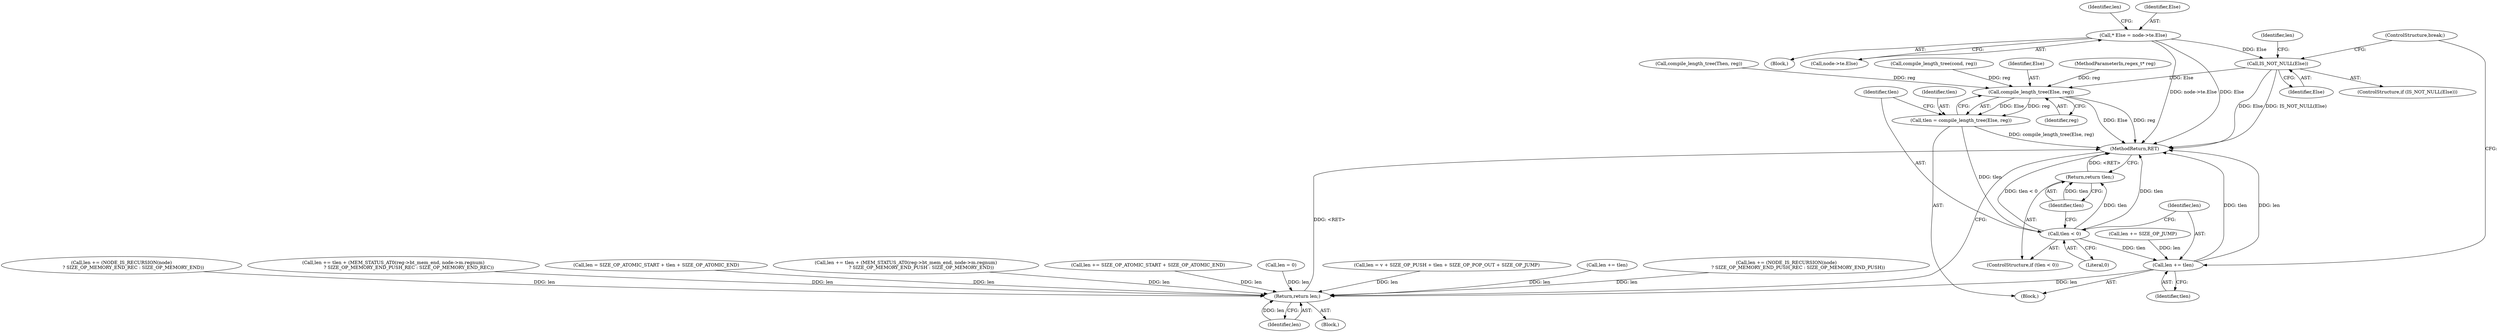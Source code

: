 digraph "0_oniguruma_c509265c5f6ae7264f7b8a8aae1cfa5fc59d108c_0@pointer" {
"1000385" [label="(Call,IS_NOT_NULL(Else))"];
"1000340" [label="(Call,* Else = node->te.Else)"];
"1000393" [label="(Call,compile_length_tree(Else, reg))"];
"1000391" [label="(Call,tlen = compile_length_tree(Else, reg))"];
"1000397" [label="(Call,tlen < 0)"];
"1000400" [label="(Return,return tlen;)"];
"1000402" [label="(Call,len += tlen)"];
"1000411" [label="(Return,return len;)"];
"1000349" [label="(Call,compile_length_tree(cond, reg))"];
"1000411" [label="(Return,return len;)"];
"1000412" [label="(Identifier,len)"];
"1000398" [label="(Identifier,tlen)"];
"1000388" [label="(Call,len += SIZE_OP_JUMP)"];
"1000400" [label="(Return,return tlen;)"];
"1000393" [label="(Call,compile_length_tree(Else, reg))"];
"1000385" [label="(Call,IS_NOT_NULL(Else))"];
"1000303" [label="(Call,len = v + SIZE_OP_PUSH + tlen + SIZE_OP_POP_OUT + SIZE_OP_JUMP)"];
"1000404" [label="(Identifier,tlen)"];
"1000381" [label="(Call,len += tlen)"];
"1000199" [label="(Call,len += (NODE_IS_RECURSION(node)\n                ? SIZE_OP_MEMORY_END_REC : SIZE_OP_MEMORY_END))"];
"1000401" [label="(Identifier,tlen)"];
"1000340" [label="(Call,* Else = node->te.Else)"];
"1000214" [label="(Call,len += tlen + (MEM_STATUS_AT0(reg->bt_mem_end, node->m.regnum)\n                     ? SIZE_OP_MEMORY_END_PUSH_REC : SIZE_OP_MEMORY_END_REC))"];
"1000316" [label="(Call,len = SIZE_OP_ATOMIC_START + tlen + SIZE_OP_ATOMIC_END)"];
"1000348" [label="(Identifier,len)"];
"1000384" [label="(ControlStructure,if (IS_NOT_NULL(Else)))"];
"1000403" [label="(Identifier,len)"];
"1000387" [label="(Block,)"];
"1000397" [label="(Call,tlen < 0)"];
"1000341" [label="(Identifier,Else)"];
"1000249" [label="(Call,len += tlen + (MEM_STATUS_AT0(reg->bt_mem_end, node->m.regnum)\n                     ? SIZE_OP_MEMORY_END_PUSH : SIZE_OP_MEMORY_END))"];
"1000405" [label="(ControlStructure,break;)"];
"1000104" [label="(Block,)"];
"1000396" [label="(ControlStructure,if (tlen < 0))"];
"1000395" [label="(Identifier,reg)"];
"1000361" [label="(Call,len += SIZE_OP_ATOMIC_START + SIZE_OP_ATOMIC_END)"];
"1000386" [label="(Identifier,Else)"];
"1000407" [label="(Call,len = 0)"];
"1000413" [label="(MethodReturn,RET)"];
"1000325" [label="(Block,)"];
"1000394" [label="(Identifier,Else)"];
"1000342" [label="(Call,node->te.Else)"];
"1000392" [label="(Identifier,tlen)"];
"1000191" [label="(Call,len += (NODE_IS_RECURSION(node)\n                ? SIZE_OP_MEMORY_END_PUSH_REC : SIZE_OP_MEMORY_END_PUSH))"];
"1000391" [label="(Call,tlen = compile_length_tree(Else, reg))"];
"1000103" [label="(MethodParameterIn,regex_t* reg)"];
"1000372" [label="(Call,compile_length_tree(Then, reg))"];
"1000399" [label="(Literal,0)"];
"1000389" [label="(Identifier,len)"];
"1000402" [label="(Call,len += tlen)"];
"1000385" -> "1000384"  [label="AST: "];
"1000385" -> "1000386"  [label="CFG: "];
"1000386" -> "1000385"  [label="AST: "];
"1000389" -> "1000385"  [label="CFG: "];
"1000405" -> "1000385"  [label="CFG: "];
"1000385" -> "1000413"  [label="DDG: Else"];
"1000385" -> "1000413"  [label="DDG: IS_NOT_NULL(Else)"];
"1000340" -> "1000385"  [label="DDG: Else"];
"1000385" -> "1000393"  [label="DDG: Else"];
"1000340" -> "1000325"  [label="AST: "];
"1000340" -> "1000342"  [label="CFG: "];
"1000341" -> "1000340"  [label="AST: "];
"1000342" -> "1000340"  [label="AST: "];
"1000348" -> "1000340"  [label="CFG: "];
"1000340" -> "1000413"  [label="DDG: node->te.Else"];
"1000340" -> "1000413"  [label="DDG: Else"];
"1000393" -> "1000391"  [label="AST: "];
"1000393" -> "1000395"  [label="CFG: "];
"1000394" -> "1000393"  [label="AST: "];
"1000395" -> "1000393"  [label="AST: "];
"1000391" -> "1000393"  [label="CFG: "];
"1000393" -> "1000413"  [label="DDG: Else"];
"1000393" -> "1000413"  [label="DDG: reg"];
"1000393" -> "1000391"  [label="DDG: Else"];
"1000393" -> "1000391"  [label="DDG: reg"];
"1000349" -> "1000393"  [label="DDG: reg"];
"1000372" -> "1000393"  [label="DDG: reg"];
"1000103" -> "1000393"  [label="DDG: reg"];
"1000391" -> "1000387"  [label="AST: "];
"1000392" -> "1000391"  [label="AST: "];
"1000398" -> "1000391"  [label="CFG: "];
"1000391" -> "1000413"  [label="DDG: compile_length_tree(Else, reg)"];
"1000391" -> "1000397"  [label="DDG: tlen"];
"1000397" -> "1000396"  [label="AST: "];
"1000397" -> "1000399"  [label="CFG: "];
"1000398" -> "1000397"  [label="AST: "];
"1000399" -> "1000397"  [label="AST: "];
"1000401" -> "1000397"  [label="CFG: "];
"1000403" -> "1000397"  [label="CFG: "];
"1000397" -> "1000413"  [label="DDG: tlen < 0"];
"1000397" -> "1000413"  [label="DDG: tlen"];
"1000397" -> "1000400"  [label="DDG: tlen"];
"1000397" -> "1000402"  [label="DDG: tlen"];
"1000400" -> "1000396"  [label="AST: "];
"1000400" -> "1000401"  [label="CFG: "];
"1000401" -> "1000400"  [label="AST: "];
"1000413" -> "1000400"  [label="CFG: "];
"1000400" -> "1000413"  [label="DDG: <RET>"];
"1000401" -> "1000400"  [label="DDG: tlen"];
"1000402" -> "1000387"  [label="AST: "];
"1000402" -> "1000404"  [label="CFG: "];
"1000403" -> "1000402"  [label="AST: "];
"1000404" -> "1000402"  [label="AST: "];
"1000405" -> "1000402"  [label="CFG: "];
"1000402" -> "1000413"  [label="DDG: tlen"];
"1000402" -> "1000413"  [label="DDG: len"];
"1000388" -> "1000402"  [label="DDG: len"];
"1000402" -> "1000411"  [label="DDG: len"];
"1000411" -> "1000104"  [label="AST: "];
"1000411" -> "1000412"  [label="CFG: "];
"1000412" -> "1000411"  [label="AST: "];
"1000413" -> "1000411"  [label="CFG: "];
"1000411" -> "1000413"  [label="DDG: <RET>"];
"1000412" -> "1000411"  [label="DDG: len"];
"1000303" -> "1000411"  [label="DDG: len"];
"1000199" -> "1000411"  [label="DDG: len"];
"1000407" -> "1000411"  [label="DDG: len"];
"1000381" -> "1000411"  [label="DDG: len"];
"1000361" -> "1000411"  [label="DDG: len"];
"1000214" -> "1000411"  [label="DDG: len"];
"1000249" -> "1000411"  [label="DDG: len"];
"1000191" -> "1000411"  [label="DDG: len"];
"1000316" -> "1000411"  [label="DDG: len"];
}
